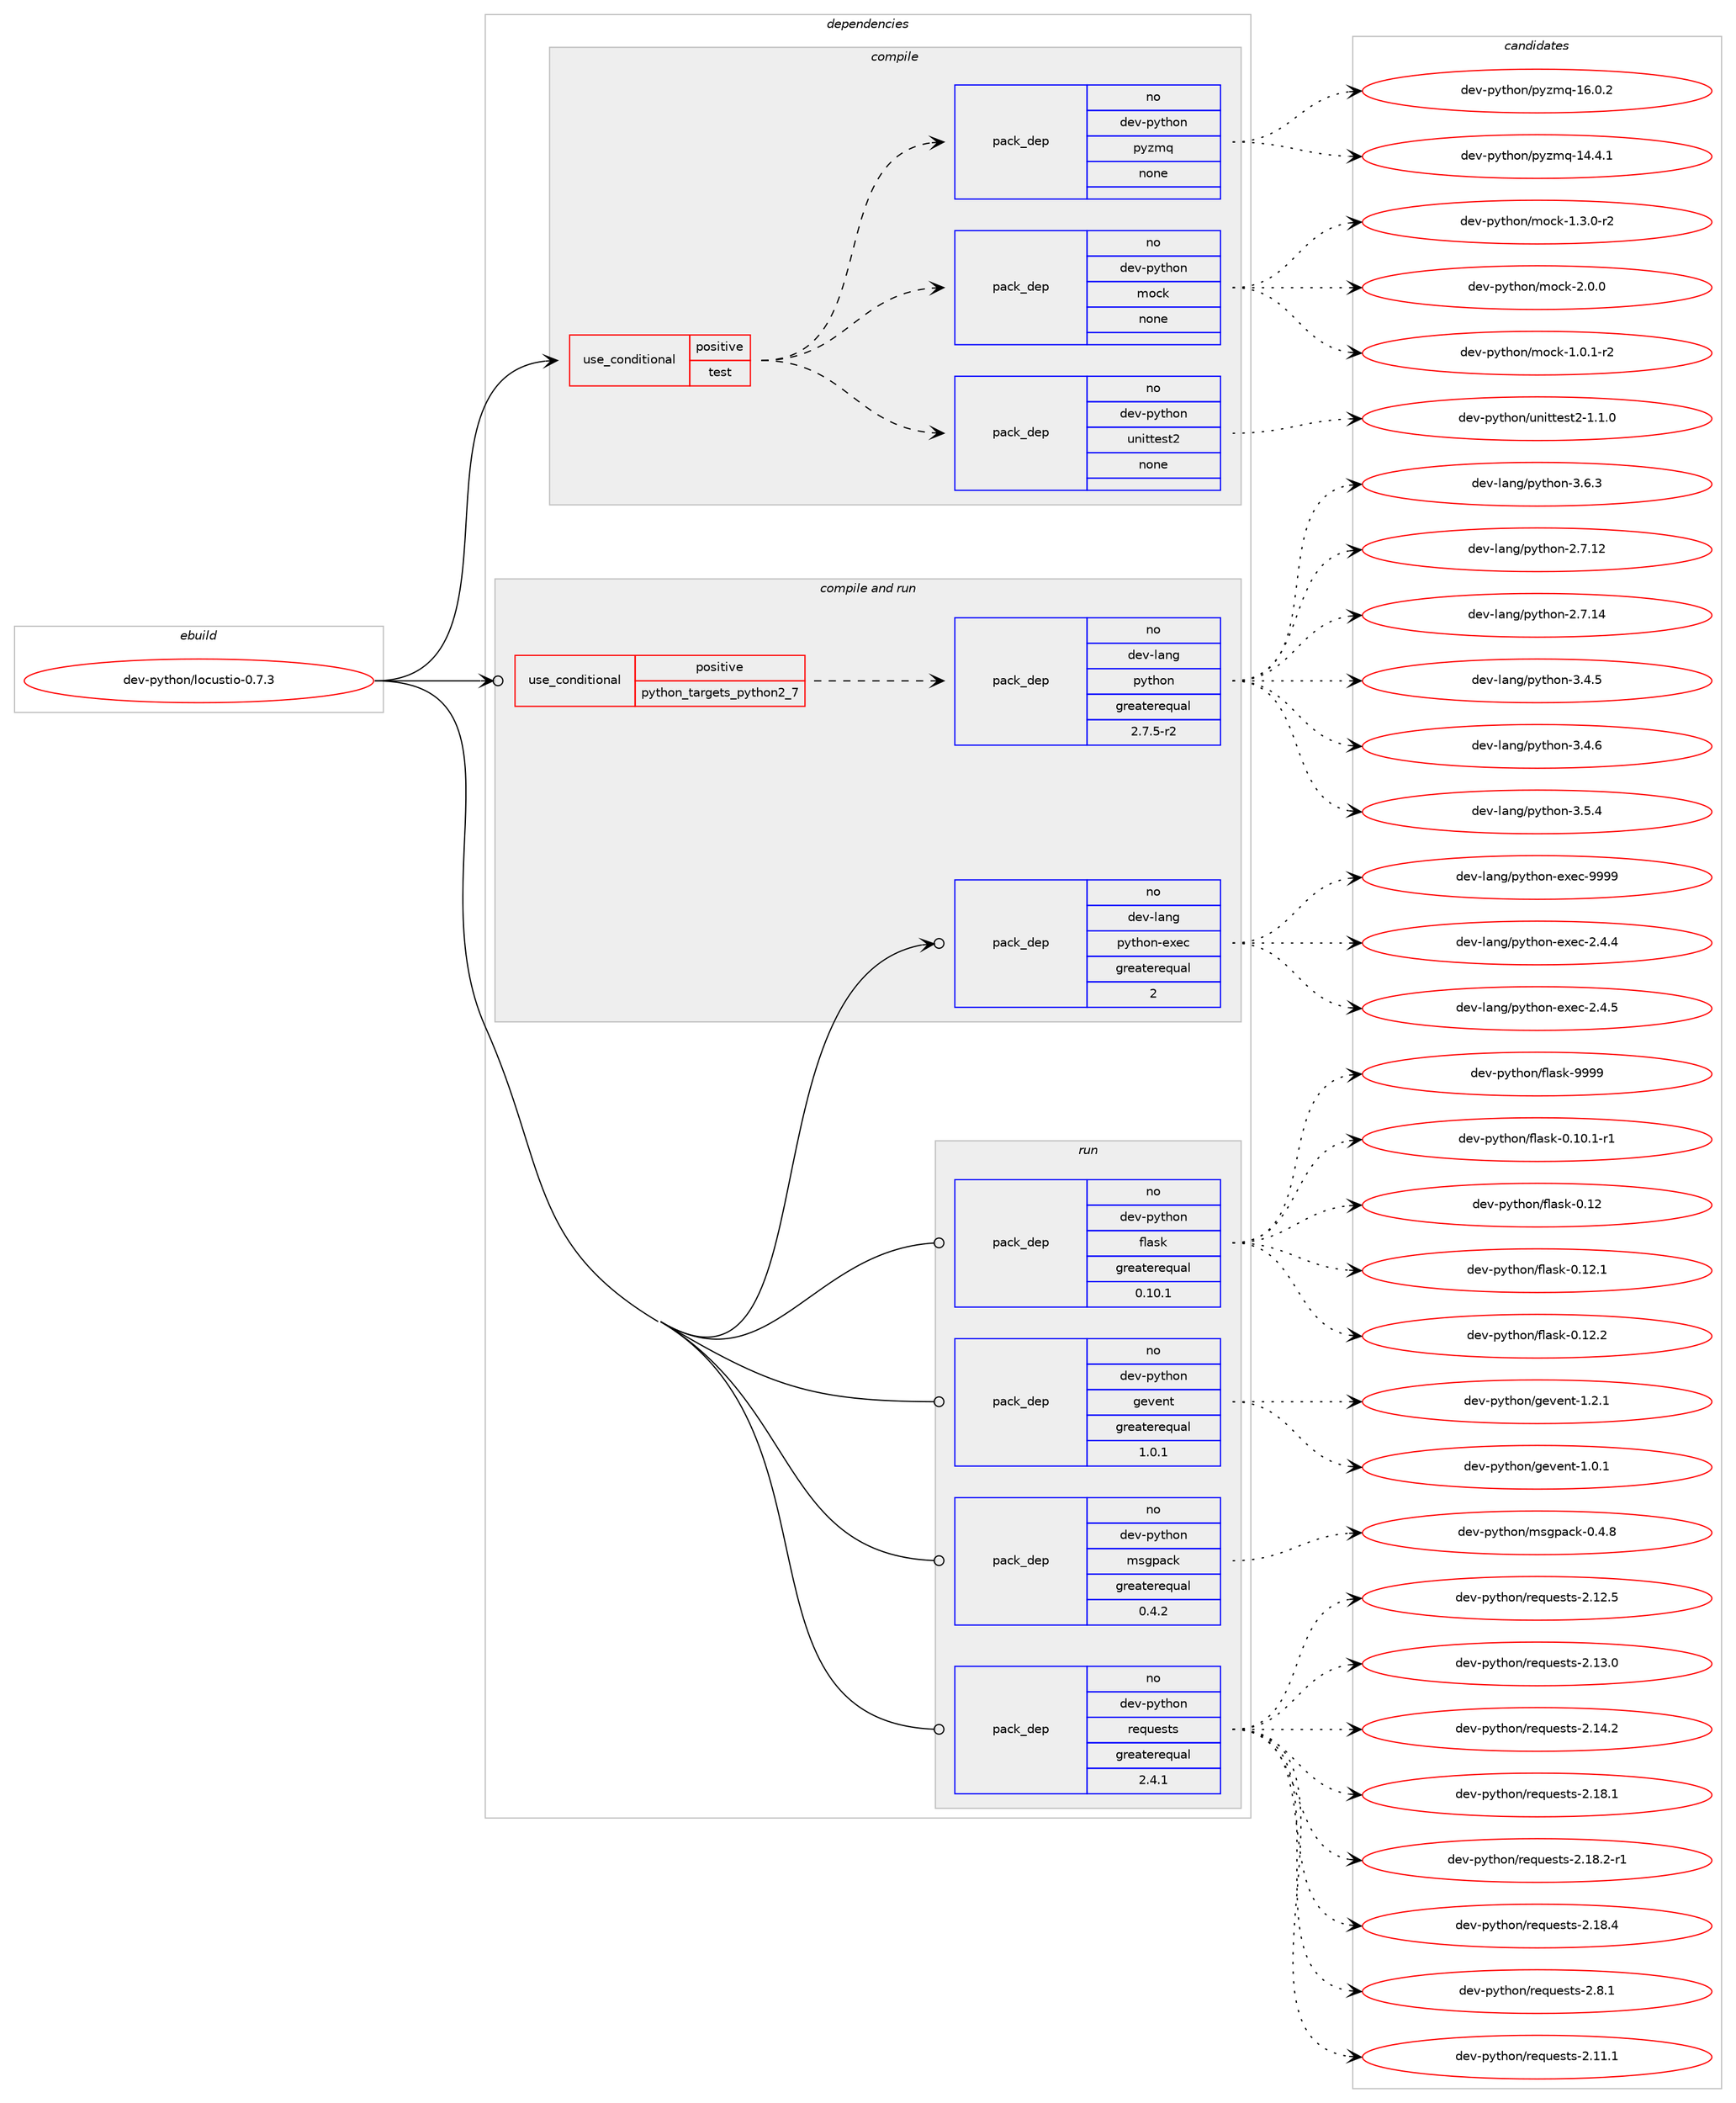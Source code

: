 digraph prolog {

# *************
# Graph options
# *************

newrank=true;
concentrate=true;
compound=true;
graph [rankdir=LR,fontname=Helvetica,fontsize=10,ranksep=1.5];#, ranksep=2.5, nodesep=0.2];
edge  [arrowhead=vee];
node  [fontname=Helvetica,fontsize=10];

# **********
# The ebuild
# **********

subgraph cluster_leftcol {
color=gray;
rank=same;
label=<<i>ebuild</i>>;
id [label="dev-python/locustio-0.7.3", color=red, width=4, href="../dev-python/locustio-0.7.3.svg"];
}

# ****************
# The dependencies
# ****************

subgraph cluster_midcol {
color=gray;
label=<<i>dependencies</i>>;
subgraph cluster_compile {
fillcolor="#eeeeee";
style=filled;
label=<<i>compile</i>>;
subgraph cond35057 {
dependency164829 [label=<<TABLE BORDER="0" CELLBORDER="1" CELLSPACING="0" CELLPADDING="4"><TR><TD ROWSPAN="3" CELLPADDING="10">use_conditional</TD></TR><TR><TD>positive</TD></TR><TR><TD>test</TD></TR></TABLE>>, shape=none, color=red];
subgraph pack125919 {
dependency164830 [label=<<TABLE BORDER="0" CELLBORDER="1" CELLSPACING="0" CELLPADDING="4" WIDTH="220"><TR><TD ROWSPAN="6" CELLPADDING="30">pack_dep</TD></TR><TR><TD WIDTH="110">no</TD></TR><TR><TD>dev-python</TD></TR><TR><TD>unittest2</TD></TR><TR><TD>none</TD></TR><TR><TD></TD></TR></TABLE>>, shape=none, color=blue];
}
dependency164829:e -> dependency164830:w [weight=20,style="dashed",arrowhead="vee"];
subgraph pack125920 {
dependency164831 [label=<<TABLE BORDER="0" CELLBORDER="1" CELLSPACING="0" CELLPADDING="4" WIDTH="220"><TR><TD ROWSPAN="6" CELLPADDING="30">pack_dep</TD></TR><TR><TD WIDTH="110">no</TD></TR><TR><TD>dev-python</TD></TR><TR><TD>mock</TD></TR><TR><TD>none</TD></TR><TR><TD></TD></TR></TABLE>>, shape=none, color=blue];
}
dependency164829:e -> dependency164831:w [weight=20,style="dashed",arrowhead="vee"];
subgraph pack125921 {
dependency164832 [label=<<TABLE BORDER="0" CELLBORDER="1" CELLSPACING="0" CELLPADDING="4" WIDTH="220"><TR><TD ROWSPAN="6" CELLPADDING="30">pack_dep</TD></TR><TR><TD WIDTH="110">no</TD></TR><TR><TD>dev-python</TD></TR><TR><TD>pyzmq</TD></TR><TR><TD>none</TD></TR><TR><TD></TD></TR></TABLE>>, shape=none, color=blue];
}
dependency164829:e -> dependency164832:w [weight=20,style="dashed",arrowhead="vee"];
}
id:e -> dependency164829:w [weight=20,style="solid",arrowhead="vee"];
}
subgraph cluster_compileandrun {
fillcolor="#eeeeee";
style=filled;
label=<<i>compile and run</i>>;
subgraph cond35058 {
dependency164833 [label=<<TABLE BORDER="0" CELLBORDER="1" CELLSPACING="0" CELLPADDING="4"><TR><TD ROWSPAN="3" CELLPADDING="10">use_conditional</TD></TR><TR><TD>positive</TD></TR><TR><TD>python_targets_python2_7</TD></TR></TABLE>>, shape=none, color=red];
subgraph pack125922 {
dependency164834 [label=<<TABLE BORDER="0" CELLBORDER="1" CELLSPACING="0" CELLPADDING="4" WIDTH="220"><TR><TD ROWSPAN="6" CELLPADDING="30">pack_dep</TD></TR><TR><TD WIDTH="110">no</TD></TR><TR><TD>dev-lang</TD></TR><TR><TD>python</TD></TR><TR><TD>greaterequal</TD></TR><TR><TD>2.7.5-r2</TD></TR></TABLE>>, shape=none, color=blue];
}
dependency164833:e -> dependency164834:w [weight=20,style="dashed",arrowhead="vee"];
}
id:e -> dependency164833:w [weight=20,style="solid",arrowhead="odotvee"];
subgraph pack125923 {
dependency164835 [label=<<TABLE BORDER="0" CELLBORDER="1" CELLSPACING="0" CELLPADDING="4" WIDTH="220"><TR><TD ROWSPAN="6" CELLPADDING="30">pack_dep</TD></TR><TR><TD WIDTH="110">no</TD></TR><TR><TD>dev-lang</TD></TR><TR><TD>python-exec</TD></TR><TR><TD>greaterequal</TD></TR><TR><TD>2</TD></TR></TABLE>>, shape=none, color=blue];
}
id:e -> dependency164835:w [weight=20,style="solid",arrowhead="odotvee"];
}
subgraph cluster_run {
fillcolor="#eeeeee";
style=filled;
label=<<i>run</i>>;
subgraph pack125924 {
dependency164836 [label=<<TABLE BORDER="0" CELLBORDER="1" CELLSPACING="0" CELLPADDING="4" WIDTH="220"><TR><TD ROWSPAN="6" CELLPADDING="30">pack_dep</TD></TR><TR><TD WIDTH="110">no</TD></TR><TR><TD>dev-python</TD></TR><TR><TD>flask</TD></TR><TR><TD>greaterequal</TD></TR><TR><TD>0.10.1</TD></TR></TABLE>>, shape=none, color=blue];
}
id:e -> dependency164836:w [weight=20,style="solid",arrowhead="odot"];
subgraph pack125925 {
dependency164837 [label=<<TABLE BORDER="0" CELLBORDER="1" CELLSPACING="0" CELLPADDING="4" WIDTH="220"><TR><TD ROWSPAN="6" CELLPADDING="30">pack_dep</TD></TR><TR><TD WIDTH="110">no</TD></TR><TR><TD>dev-python</TD></TR><TR><TD>gevent</TD></TR><TR><TD>greaterequal</TD></TR><TR><TD>1.0.1</TD></TR></TABLE>>, shape=none, color=blue];
}
id:e -> dependency164837:w [weight=20,style="solid",arrowhead="odot"];
subgraph pack125926 {
dependency164838 [label=<<TABLE BORDER="0" CELLBORDER="1" CELLSPACING="0" CELLPADDING="4" WIDTH="220"><TR><TD ROWSPAN="6" CELLPADDING="30">pack_dep</TD></TR><TR><TD WIDTH="110">no</TD></TR><TR><TD>dev-python</TD></TR><TR><TD>msgpack</TD></TR><TR><TD>greaterequal</TD></TR><TR><TD>0.4.2</TD></TR></TABLE>>, shape=none, color=blue];
}
id:e -> dependency164838:w [weight=20,style="solid",arrowhead="odot"];
subgraph pack125927 {
dependency164839 [label=<<TABLE BORDER="0" CELLBORDER="1" CELLSPACING="0" CELLPADDING="4" WIDTH="220"><TR><TD ROWSPAN="6" CELLPADDING="30">pack_dep</TD></TR><TR><TD WIDTH="110">no</TD></TR><TR><TD>dev-python</TD></TR><TR><TD>requests</TD></TR><TR><TD>greaterequal</TD></TR><TR><TD>2.4.1</TD></TR></TABLE>>, shape=none, color=blue];
}
id:e -> dependency164839:w [weight=20,style="solid",arrowhead="odot"];
}
}

# **************
# The candidates
# **************

subgraph cluster_choices {
rank=same;
color=gray;
label=<<i>candidates</i>>;

subgraph choice125919 {
color=black;
nodesep=1;
choice100101118451121211161041111104711711010511611610111511650454946494648 [label="dev-python/unittest2-1.1.0", color=red, width=4,href="../dev-python/unittest2-1.1.0.svg"];
dependency164830:e -> choice100101118451121211161041111104711711010511611610111511650454946494648:w [style=dotted,weight="100"];
}
subgraph choice125920 {
color=black;
nodesep=1;
choice1001011184511212111610411111047109111991074549464846494511450 [label="dev-python/mock-1.0.1-r2", color=red, width=4,href="../dev-python/mock-1.0.1-r2.svg"];
choice1001011184511212111610411111047109111991074549465146484511450 [label="dev-python/mock-1.3.0-r2", color=red, width=4,href="../dev-python/mock-1.3.0-r2.svg"];
choice100101118451121211161041111104710911199107455046484648 [label="dev-python/mock-2.0.0", color=red, width=4,href="../dev-python/mock-2.0.0.svg"];
dependency164831:e -> choice1001011184511212111610411111047109111991074549464846494511450:w [style=dotted,weight="100"];
dependency164831:e -> choice1001011184511212111610411111047109111991074549465146484511450:w [style=dotted,weight="100"];
dependency164831:e -> choice100101118451121211161041111104710911199107455046484648:w [style=dotted,weight="100"];
}
subgraph choice125921 {
color=black;
nodesep=1;
choice100101118451121211161041111104711212112210911345495246524649 [label="dev-python/pyzmq-14.4.1", color=red, width=4,href="../dev-python/pyzmq-14.4.1.svg"];
choice100101118451121211161041111104711212112210911345495446484650 [label="dev-python/pyzmq-16.0.2", color=red, width=4,href="../dev-python/pyzmq-16.0.2.svg"];
dependency164832:e -> choice100101118451121211161041111104711212112210911345495246524649:w [style=dotted,weight="100"];
dependency164832:e -> choice100101118451121211161041111104711212112210911345495446484650:w [style=dotted,weight="100"];
}
subgraph choice125922 {
color=black;
nodesep=1;
choice10010111845108971101034711212111610411111045504655464950 [label="dev-lang/python-2.7.12", color=red, width=4,href="../dev-lang/python-2.7.12.svg"];
choice10010111845108971101034711212111610411111045504655464952 [label="dev-lang/python-2.7.14", color=red, width=4,href="../dev-lang/python-2.7.14.svg"];
choice100101118451089711010347112121116104111110455146524653 [label="dev-lang/python-3.4.5", color=red, width=4,href="../dev-lang/python-3.4.5.svg"];
choice100101118451089711010347112121116104111110455146524654 [label="dev-lang/python-3.4.6", color=red, width=4,href="../dev-lang/python-3.4.6.svg"];
choice100101118451089711010347112121116104111110455146534652 [label="dev-lang/python-3.5.4", color=red, width=4,href="../dev-lang/python-3.5.4.svg"];
choice100101118451089711010347112121116104111110455146544651 [label="dev-lang/python-3.6.3", color=red, width=4,href="../dev-lang/python-3.6.3.svg"];
dependency164834:e -> choice10010111845108971101034711212111610411111045504655464950:w [style=dotted,weight="100"];
dependency164834:e -> choice10010111845108971101034711212111610411111045504655464952:w [style=dotted,weight="100"];
dependency164834:e -> choice100101118451089711010347112121116104111110455146524653:w [style=dotted,weight="100"];
dependency164834:e -> choice100101118451089711010347112121116104111110455146524654:w [style=dotted,weight="100"];
dependency164834:e -> choice100101118451089711010347112121116104111110455146534652:w [style=dotted,weight="100"];
dependency164834:e -> choice100101118451089711010347112121116104111110455146544651:w [style=dotted,weight="100"];
}
subgraph choice125923 {
color=black;
nodesep=1;
choice1001011184510897110103471121211161041111104510112010199455046524652 [label="dev-lang/python-exec-2.4.4", color=red, width=4,href="../dev-lang/python-exec-2.4.4.svg"];
choice1001011184510897110103471121211161041111104510112010199455046524653 [label="dev-lang/python-exec-2.4.5", color=red, width=4,href="../dev-lang/python-exec-2.4.5.svg"];
choice10010111845108971101034711212111610411111045101120101994557575757 [label="dev-lang/python-exec-9999", color=red, width=4,href="../dev-lang/python-exec-9999.svg"];
dependency164835:e -> choice1001011184510897110103471121211161041111104510112010199455046524652:w [style=dotted,weight="100"];
dependency164835:e -> choice1001011184510897110103471121211161041111104510112010199455046524653:w [style=dotted,weight="100"];
dependency164835:e -> choice10010111845108971101034711212111610411111045101120101994557575757:w [style=dotted,weight="100"];
}
subgraph choice125924 {
color=black;
nodesep=1;
choice100101118451121211161041111104710210897115107454846494846494511449 [label="dev-python/flask-0.10.1-r1", color=red, width=4,href="../dev-python/flask-0.10.1-r1.svg"];
choice1001011184511212111610411111047102108971151074548464950 [label="dev-python/flask-0.12", color=red, width=4,href="../dev-python/flask-0.12.svg"];
choice10010111845112121116104111110471021089711510745484649504649 [label="dev-python/flask-0.12.1", color=red, width=4,href="../dev-python/flask-0.12.1.svg"];
choice10010111845112121116104111110471021089711510745484649504650 [label="dev-python/flask-0.12.2", color=red, width=4,href="../dev-python/flask-0.12.2.svg"];
choice1001011184511212111610411111047102108971151074557575757 [label="dev-python/flask-9999", color=red, width=4,href="../dev-python/flask-9999.svg"];
dependency164836:e -> choice100101118451121211161041111104710210897115107454846494846494511449:w [style=dotted,weight="100"];
dependency164836:e -> choice1001011184511212111610411111047102108971151074548464950:w [style=dotted,weight="100"];
dependency164836:e -> choice10010111845112121116104111110471021089711510745484649504649:w [style=dotted,weight="100"];
dependency164836:e -> choice10010111845112121116104111110471021089711510745484649504650:w [style=dotted,weight="100"];
dependency164836:e -> choice1001011184511212111610411111047102108971151074557575757:w [style=dotted,weight="100"];
}
subgraph choice125925 {
color=black;
nodesep=1;
choice1001011184511212111610411111047103101118101110116454946484649 [label="dev-python/gevent-1.0.1", color=red, width=4,href="../dev-python/gevent-1.0.1.svg"];
choice1001011184511212111610411111047103101118101110116454946504649 [label="dev-python/gevent-1.2.1", color=red, width=4,href="../dev-python/gevent-1.2.1.svg"];
dependency164837:e -> choice1001011184511212111610411111047103101118101110116454946484649:w [style=dotted,weight="100"];
dependency164837:e -> choice1001011184511212111610411111047103101118101110116454946504649:w [style=dotted,weight="100"];
}
subgraph choice125926 {
color=black;
nodesep=1;
choice10010111845112121116104111110471091151031129799107454846524656 [label="dev-python/msgpack-0.4.8", color=red, width=4,href="../dev-python/msgpack-0.4.8.svg"];
dependency164838:e -> choice10010111845112121116104111110471091151031129799107454846524656:w [style=dotted,weight="100"];
}
subgraph choice125927 {
color=black;
nodesep=1;
choice100101118451121211161041111104711410111311710111511611545504649494649 [label="dev-python/requests-2.11.1", color=red, width=4,href="../dev-python/requests-2.11.1.svg"];
choice100101118451121211161041111104711410111311710111511611545504649504653 [label="dev-python/requests-2.12.5", color=red, width=4,href="../dev-python/requests-2.12.5.svg"];
choice100101118451121211161041111104711410111311710111511611545504649514648 [label="dev-python/requests-2.13.0", color=red, width=4,href="../dev-python/requests-2.13.0.svg"];
choice100101118451121211161041111104711410111311710111511611545504649524650 [label="dev-python/requests-2.14.2", color=red, width=4,href="../dev-python/requests-2.14.2.svg"];
choice100101118451121211161041111104711410111311710111511611545504649564649 [label="dev-python/requests-2.18.1", color=red, width=4,href="../dev-python/requests-2.18.1.svg"];
choice1001011184511212111610411111047114101113117101115116115455046495646504511449 [label="dev-python/requests-2.18.2-r1", color=red, width=4,href="../dev-python/requests-2.18.2-r1.svg"];
choice100101118451121211161041111104711410111311710111511611545504649564652 [label="dev-python/requests-2.18.4", color=red, width=4,href="../dev-python/requests-2.18.4.svg"];
choice1001011184511212111610411111047114101113117101115116115455046564649 [label="dev-python/requests-2.8.1", color=red, width=4,href="../dev-python/requests-2.8.1.svg"];
dependency164839:e -> choice100101118451121211161041111104711410111311710111511611545504649494649:w [style=dotted,weight="100"];
dependency164839:e -> choice100101118451121211161041111104711410111311710111511611545504649504653:w [style=dotted,weight="100"];
dependency164839:e -> choice100101118451121211161041111104711410111311710111511611545504649514648:w [style=dotted,weight="100"];
dependency164839:e -> choice100101118451121211161041111104711410111311710111511611545504649524650:w [style=dotted,weight="100"];
dependency164839:e -> choice100101118451121211161041111104711410111311710111511611545504649564649:w [style=dotted,weight="100"];
dependency164839:e -> choice1001011184511212111610411111047114101113117101115116115455046495646504511449:w [style=dotted,weight="100"];
dependency164839:e -> choice100101118451121211161041111104711410111311710111511611545504649564652:w [style=dotted,weight="100"];
dependency164839:e -> choice1001011184511212111610411111047114101113117101115116115455046564649:w [style=dotted,weight="100"];
}
}

}
